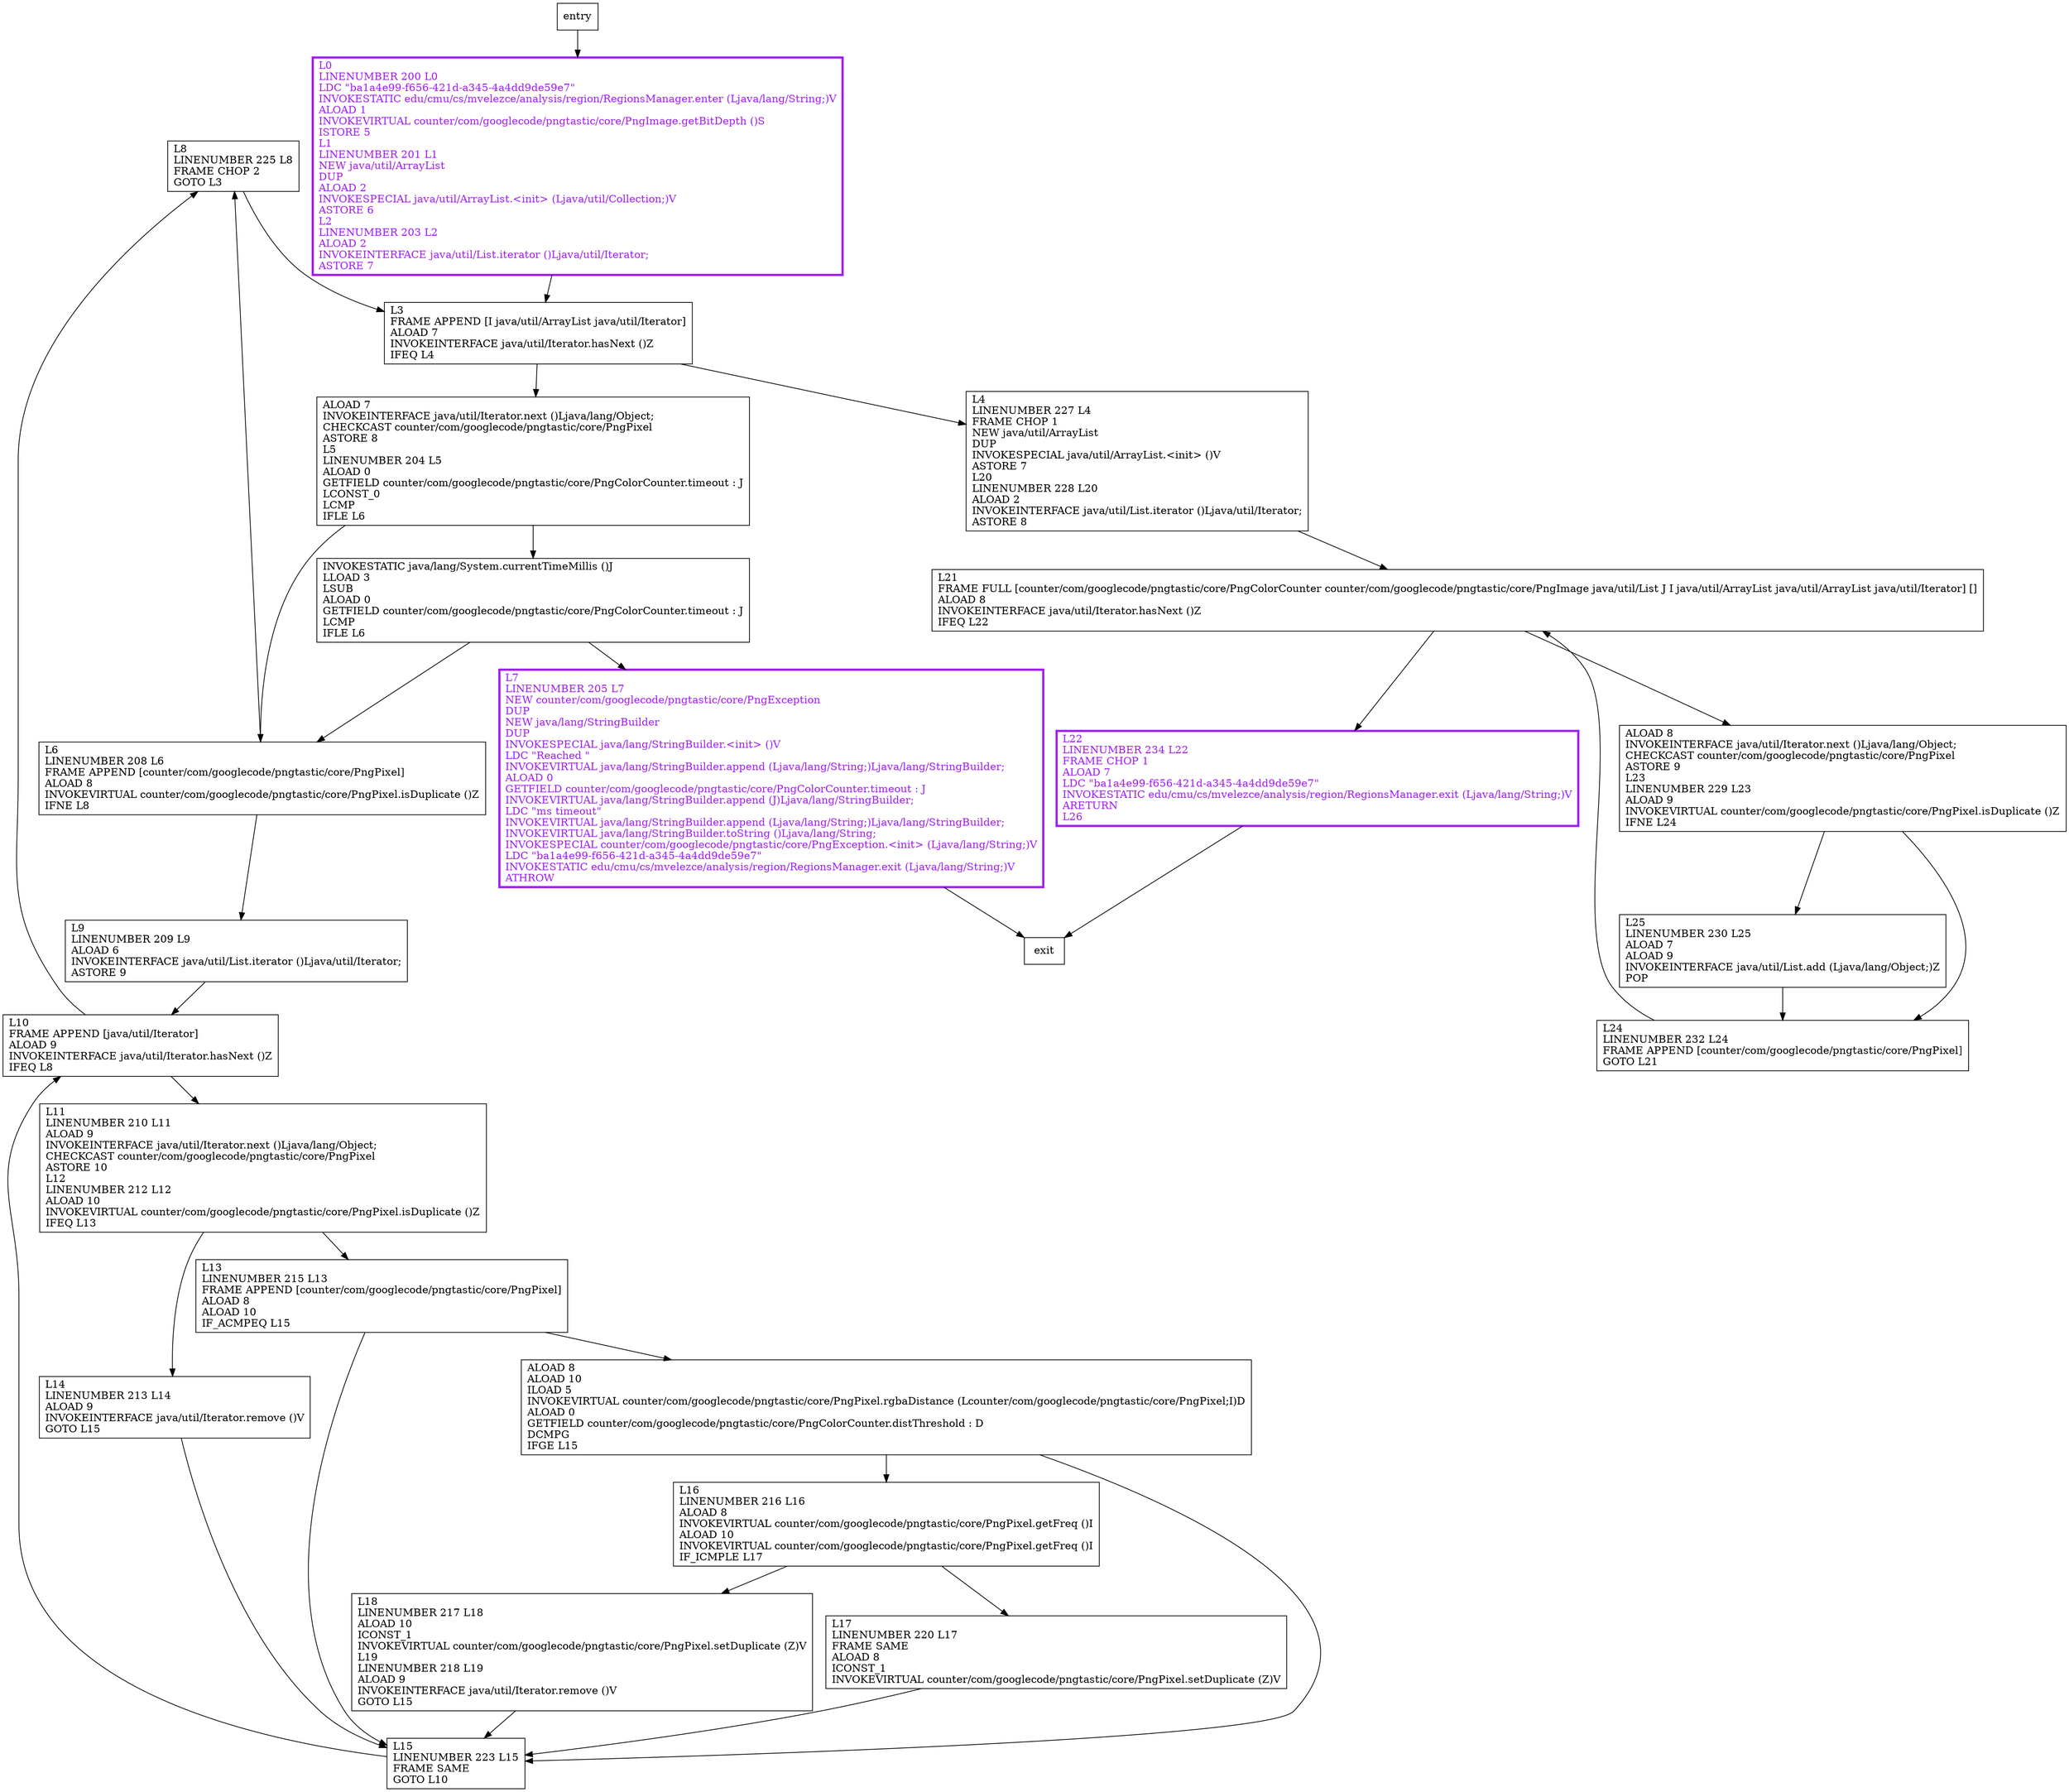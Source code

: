 digraph getMergedColors {
node [shape=record];
2084932307 [label="L8\lLINENUMBER 225 L8\lFRAME CHOP 2\lGOTO L3\l"];
214816934 [label="L13\lLINENUMBER 215 L13\lFRAME APPEND [counter/com/googlecode/pngtastic/core/PngPixel]\lALOAD 8\lALOAD 10\lIF_ACMPEQ L15\l"];
235872963 [label="L15\lLINENUMBER 223 L15\lFRAME SAME\lGOTO L10\l"];
1724767787 [label="L17\lLINENUMBER 220 L17\lFRAME SAME\lALOAD 8\lICONST_1\lINVOKEVIRTUAL counter/com/googlecode/pngtastic/core/PngPixel.setDuplicate (Z)V\l"];
1646698632 [label="L11\lLINENUMBER 210 L11\lALOAD 9\lINVOKEINTERFACE java/util/Iterator.next ()Ljava/lang/Object;\lCHECKCAST counter/com/googlecode/pngtastic/core/PngPixel\lASTORE 10\lL12\lLINENUMBER 212 L12\lALOAD 10\lINVOKEVIRTUAL counter/com/googlecode/pngtastic/core/PngPixel.isDuplicate ()Z\lIFEQ L13\l"];
762550895 [label="L25\lLINENUMBER 230 L25\lALOAD 7\lALOAD 9\lINVOKEINTERFACE java/util/List.add (Ljava/lang/Object;)Z\lPOP\l"];
1406026215 [label="ALOAD 8\lINVOKEINTERFACE java/util/Iterator.next ()Ljava/lang/Object;\lCHECKCAST counter/com/googlecode/pngtastic/core/PngPixel\lASTORE 9\lL23\lLINENUMBER 229 L23\lALOAD 9\lINVOKEVIRTUAL counter/com/googlecode/pngtastic/core/PngPixel.isDuplicate ()Z\lIFNE L24\l"];
1553451030 [label="L3\lFRAME APPEND [I java/util/ArrayList java/util/Iterator]\lALOAD 7\lINVOKEINTERFACE java/util/Iterator.hasNext ()Z\lIFEQ L4\l"];
1501225322 [label="ALOAD 8\lALOAD 10\lILOAD 5\lINVOKEVIRTUAL counter/com/googlecode/pngtastic/core/PngPixel.rgbaDistance (Lcounter/com/googlecode/pngtastic/core/PngPixel;I)D\lALOAD 0\lGETFIELD counter/com/googlecode/pngtastic/core/PngColorCounter.distThreshold : D\lDCMPG\lIFGE L15\l"];
1437100457 [label="L24\lLINENUMBER 232 L24\lFRAME APPEND [counter/com/googlecode/pngtastic/core/PngPixel]\lGOTO L21\l"];
1934164417 [label="L16\lLINENUMBER 216 L16\lALOAD 8\lINVOKEVIRTUAL counter/com/googlecode/pngtastic/core/PngPixel.getFreq ()I\lALOAD 10\lINVOKEVIRTUAL counter/com/googlecode/pngtastic/core/PngPixel.getFreq ()I\lIF_ICMPLE L17\l"];
1833467691 [label="INVOKESTATIC java/lang/System.currentTimeMillis ()J\lLLOAD 3\lLSUB\lALOAD 0\lGETFIELD counter/com/googlecode/pngtastic/core/PngColorCounter.timeout : J\lLCMP\lIFLE L6\l"];
790887921 [label="L7\lLINENUMBER 205 L7\lNEW counter/com/googlecode/pngtastic/core/PngException\lDUP\lNEW java/lang/StringBuilder\lDUP\lINVOKESPECIAL java/lang/StringBuilder.\<init\> ()V\lLDC \"Reached \"\lINVOKEVIRTUAL java/lang/StringBuilder.append (Ljava/lang/String;)Ljava/lang/StringBuilder;\lALOAD 0\lGETFIELD counter/com/googlecode/pngtastic/core/PngColorCounter.timeout : J\lINVOKEVIRTUAL java/lang/StringBuilder.append (J)Ljava/lang/StringBuilder;\lLDC \"ms timeout\"\lINVOKEVIRTUAL java/lang/StringBuilder.append (Ljava/lang/String;)Ljava/lang/StringBuilder;\lINVOKEVIRTUAL java/lang/StringBuilder.toString ()Ljava/lang/String;\lINVOKESPECIAL counter/com/googlecode/pngtastic/core/PngException.\<init\> (Ljava/lang/String;)V\lLDC \"ba1a4e99-f656-421d-a345-4a4dd9de59e7\"\lINVOKESTATIC edu/cmu/cs/mvelezce/analysis/region/RegionsManager.exit (Ljava/lang/String;)V\lATHROW\l"];
259899818 [label="L6\lLINENUMBER 208 L6\lFRAME APPEND [counter/com/googlecode/pngtastic/core/PngPixel]\lALOAD 8\lINVOKEVIRTUAL counter/com/googlecode/pngtastic/core/PngPixel.isDuplicate ()Z\lIFNE L8\l"];
2087306626 [label="ALOAD 7\lINVOKEINTERFACE java/util/Iterator.next ()Ljava/lang/Object;\lCHECKCAST counter/com/googlecode/pngtastic/core/PngPixel\lASTORE 8\lL5\lLINENUMBER 204 L5\lALOAD 0\lGETFIELD counter/com/googlecode/pngtastic/core/PngColorCounter.timeout : J\lLCONST_0\lLCMP\lIFLE L6\l"];
979308245 [label="L4\lLINENUMBER 227 L4\lFRAME CHOP 1\lNEW java/util/ArrayList\lDUP\lINVOKESPECIAL java/util/ArrayList.\<init\> ()V\lASTORE 7\lL20\lLINENUMBER 228 L20\lALOAD 2\lINVOKEINTERFACE java/util/List.iterator ()Ljava/util/Iterator;\lASTORE 8\l"];
295960550 [label="L18\lLINENUMBER 217 L18\lALOAD 10\lICONST_1\lINVOKEVIRTUAL counter/com/googlecode/pngtastic/core/PngPixel.setDuplicate (Z)V\lL19\lLINENUMBER 218 L19\lALOAD 9\lINVOKEINTERFACE java/util/Iterator.remove ()V\lGOTO L15\l"];
1748111913 [label="L21\lFRAME FULL [counter/com/googlecode/pngtastic/core/PngColorCounter counter/com/googlecode/pngtastic/core/PngImage java/util/List J I java/util/ArrayList java/util/ArrayList java/util/Iterator] []\lALOAD 8\lINVOKEINTERFACE java/util/Iterator.hasNext ()Z\lIFEQ L22\l"];
492070978 [label="L9\lLINENUMBER 209 L9\lALOAD 6\lINVOKEINTERFACE java/util/List.iterator ()Ljava/util/Iterator;\lASTORE 9\l"];
1590010953 [label="L0\lLINENUMBER 200 L0\lLDC \"ba1a4e99-f656-421d-a345-4a4dd9de59e7\"\lINVOKESTATIC edu/cmu/cs/mvelezce/analysis/region/RegionsManager.enter (Ljava/lang/String;)V\lALOAD 1\lINVOKEVIRTUAL counter/com/googlecode/pngtastic/core/PngImage.getBitDepth ()S\lISTORE 5\lL1\lLINENUMBER 201 L1\lNEW java/util/ArrayList\lDUP\lALOAD 2\lINVOKESPECIAL java/util/ArrayList.\<init\> (Ljava/util/Collection;)V\lASTORE 6\lL2\lLINENUMBER 203 L2\lALOAD 2\lINVOKEINTERFACE java/util/List.iterator ()Ljava/util/Iterator;\lASTORE 7\l"];
1552859894 [label="L14\lLINENUMBER 213 L14\lALOAD 9\lINVOKEINTERFACE java/util/Iterator.remove ()V\lGOTO L15\l"];
1390023511 [label="L10\lFRAME APPEND [java/util/Iterator]\lALOAD 9\lINVOKEINTERFACE java/util/Iterator.hasNext ()Z\lIFEQ L8\l"];
1570560183 [label="L22\lLINENUMBER 234 L22\lFRAME CHOP 1\lALOAD 7\lLDC \"ba1a4e99-f656-421d-a345-4a4dd9de59e7\"\lINVOKESTATIC edu/cmu/cs/mvelezce/analysis/region/RegionsManager.exit (Ljava/lang/String;)V\lARETURN\lL26\l"];
entry;
exit;
2084932307 -> 1553451030;
235872963 -> 1390023511;
1724767787 -> 235872963;
1406026215 -> 762550895;
1406026215 -> 1437100457;
1553451030 -> 2087306626;
1553451030 -> 979308245;
1934164417 -> 295960550;
1934164417 -> 1724767787;
1833467691 -> 259899818;
1833467691 -> 790887921;
259899818 -> 2084932307;
259899818 -> 492070978;
979308245 -> 1748111913;
1748111913 -> 1406026215;
1748111913 -> 1570560183;
1590010953 -> 1553451030;
1552859894 -> 235872963;
1570560183 -> exit;
214816934 -> 235872963;
214816934 -> 1501225322;
1646698632 -> 214816934;
1646698632 -> 1552859894;
762550895 -> 1437100457;
1501225322 -> 235872963;
1501225322 -> 1934164417;
1437100457 -> 1748111913;
790887921 -> exit;
entry -> 1590010953;
2087306626 -> 259899818;
2087306626 -> 1833467691;
295960550 -> 235872963;
492070978 -> 1390023511;
1390023511 -> 2084932307;
1390023511 -> 1646698632;
1590010953[fontcolor="purple", penwidth=3, color="purple"];
790887921[fontcolor="purple", penwidth=3, color="purple"];
1570560183[fontcolor="purple", penwidth=3, color="purple"];
}
